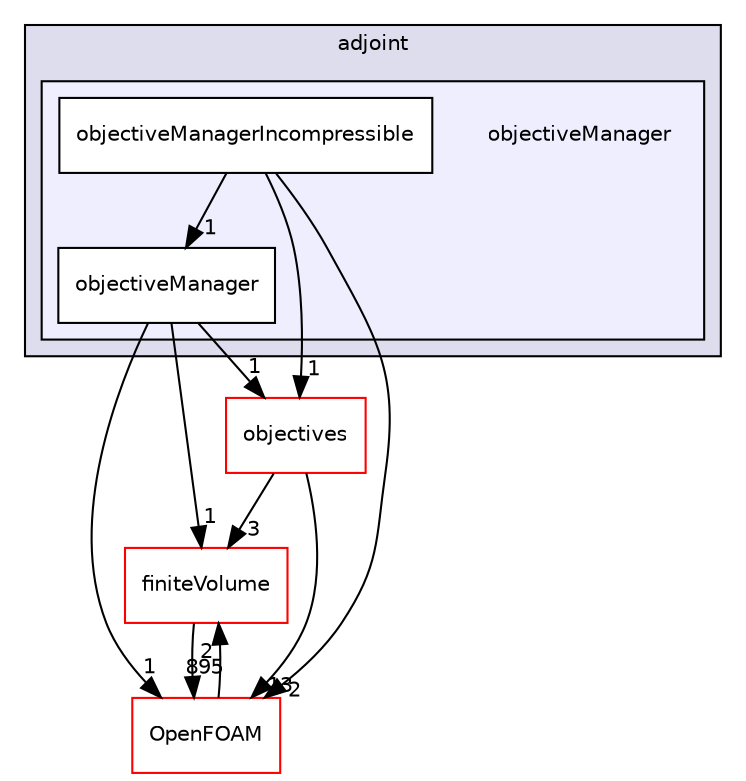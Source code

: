 digraph "src/optimisation/adjointOptimisation/adjoint/objectiveManager" {
  bgcolor=transparent;
  compound=true
  node [ fontsize="10", fontname="Helvetica"];
  edge [ labelfontsize="10", labelfontname="Helvetica"];
  subgraph clusterdir_ec068ce9daa9333922b6d138eb1e178a {
    graph [ bgcolor="#ddddee", pencolor="black", label="adjoint" fontname="Helvetica", fontsize="10", URL="dir_ec068ce9daa9333922b6d138eb1e178a.html"]
  subgraph clusterdir_df4d411816fa2103c27e0f87f824bd4d {
    graph [ bgcolor="#eeeeff", pencolor="black", label="" URL="dir_df4d411816fa2103c27e0f87f824bd4d.html"];
    dir_df4d411816fa2103c27e0f87f824bd4d [shape=plaintext label="objectiveManager"];
    dir_7da1a9996074e9098aa6c61f44ae19f3 [shape=box label="objectiveManager" color="black" fillcolor="white" style="filled" URL="dir_7da1a9996074e9098aa6c61f44ae19f3.html"];
    dir_ebb5e3b89b33e23a5087845c4aebabac [shape=box label="objectiveManagerIncompressible" color="black" fillcolor="white" style="filled" URL="dir_ebb5e3b89b33e23a5087845c4aebabac.html"];
  }
  }
  dir_9bd15774b555cf7259a6fa18f99fe99b [shape=box label="finiteVolume" color="red" URL="dir_9bd15774b555cf7259a6fa18f99fe99b.html"];
  dir_1b1529705a9baeac752d91ac401dda71 [shape=box label="objectives" color="red" URL="dir_1b1529705a9baeac752d91ac401dda71.html"];
  dir_c5473ff19b20e6ec4dfe5c310b3778a8 [shape=box label="OpenFOAM" color="red" URL="dir_c5473ff19b20e6ec4dfe5c310b3778a8.html"];
  dir_9bd15774b555cf7259a6fa18f99fe99b->dir_c5473ff19b20e6ec4dfe5c310b3778a8 [headlabel="895", labeldistance=1.5 headhref="dir_000814_002151.html"];
  dir_1b1529705a9baeac752d91ac401dda71->dir_9bd15774b555cf7259a6fa18f99fe99b [headlabel="3", labeldistance=1.5 headhref="dir_002825_000814.html"];
  dir_1b1529705a9baeac752d91ac401dda71->dir_c5473ff19b20e6ec4dfe5c310b3778a8 [headlabel="13", labeldistance=1.5 headhref="dir_002825_002151.html"];
  dir_ebb5e3b89b33e23a5087845c4aebabac->dir_1b1529705a9baeac752d91ac401dda71 [headlabel="1", labeldistance=1.5 headhref="dir_002824_002825.html"];
  dir_ebb5e3b89b33e23a5087845c4aebabac->dir_c5473ff19b20e6ec4dfe5c310b3778a8 [headlabel="2", labeldistance=1.5 headhref="dir_002824_002151.html"];
  dir_ebb5e3b89b33e23a5087845c4aebabac->dir_7da1a9996074e9098aa6c61f44ae19f3 [headlabel="1", labeldistance=1.5 headhref="dir_002824_002823.html"];
  dir_c5473ff19b20e6ec4dfe5c310b3778a8->dir_9bd15774b555cf7259a6fa18f99fe99b [headlabel="2", labeldistance=1.5 headhref="dir_002151_000814.html"];
  dir_7da1a9996074e9098aa6c61f44ae19f3->dir_9bd15774b555cf7259a6fa18f99fe99b [headlabel="1", labeldistance=1.5 headhref="dir_002823_000814.html"];
  dir_7da1a9996074e9098aa6c61f44ae19f3->dir_1b1529705a9baeac752d91ac401dda71 [headlabel="1", labeldistance=1.5 headhref="dir_002823_002825.html"];
  dir_7da1a9996074e9098aa6c61f44ae19f3->dir_c5473ff19b20e6ec4dfe5c310b3778a8 [headlabel="1", labeldistance=1.5 headhref="dir_002823_002151.html"];
}
